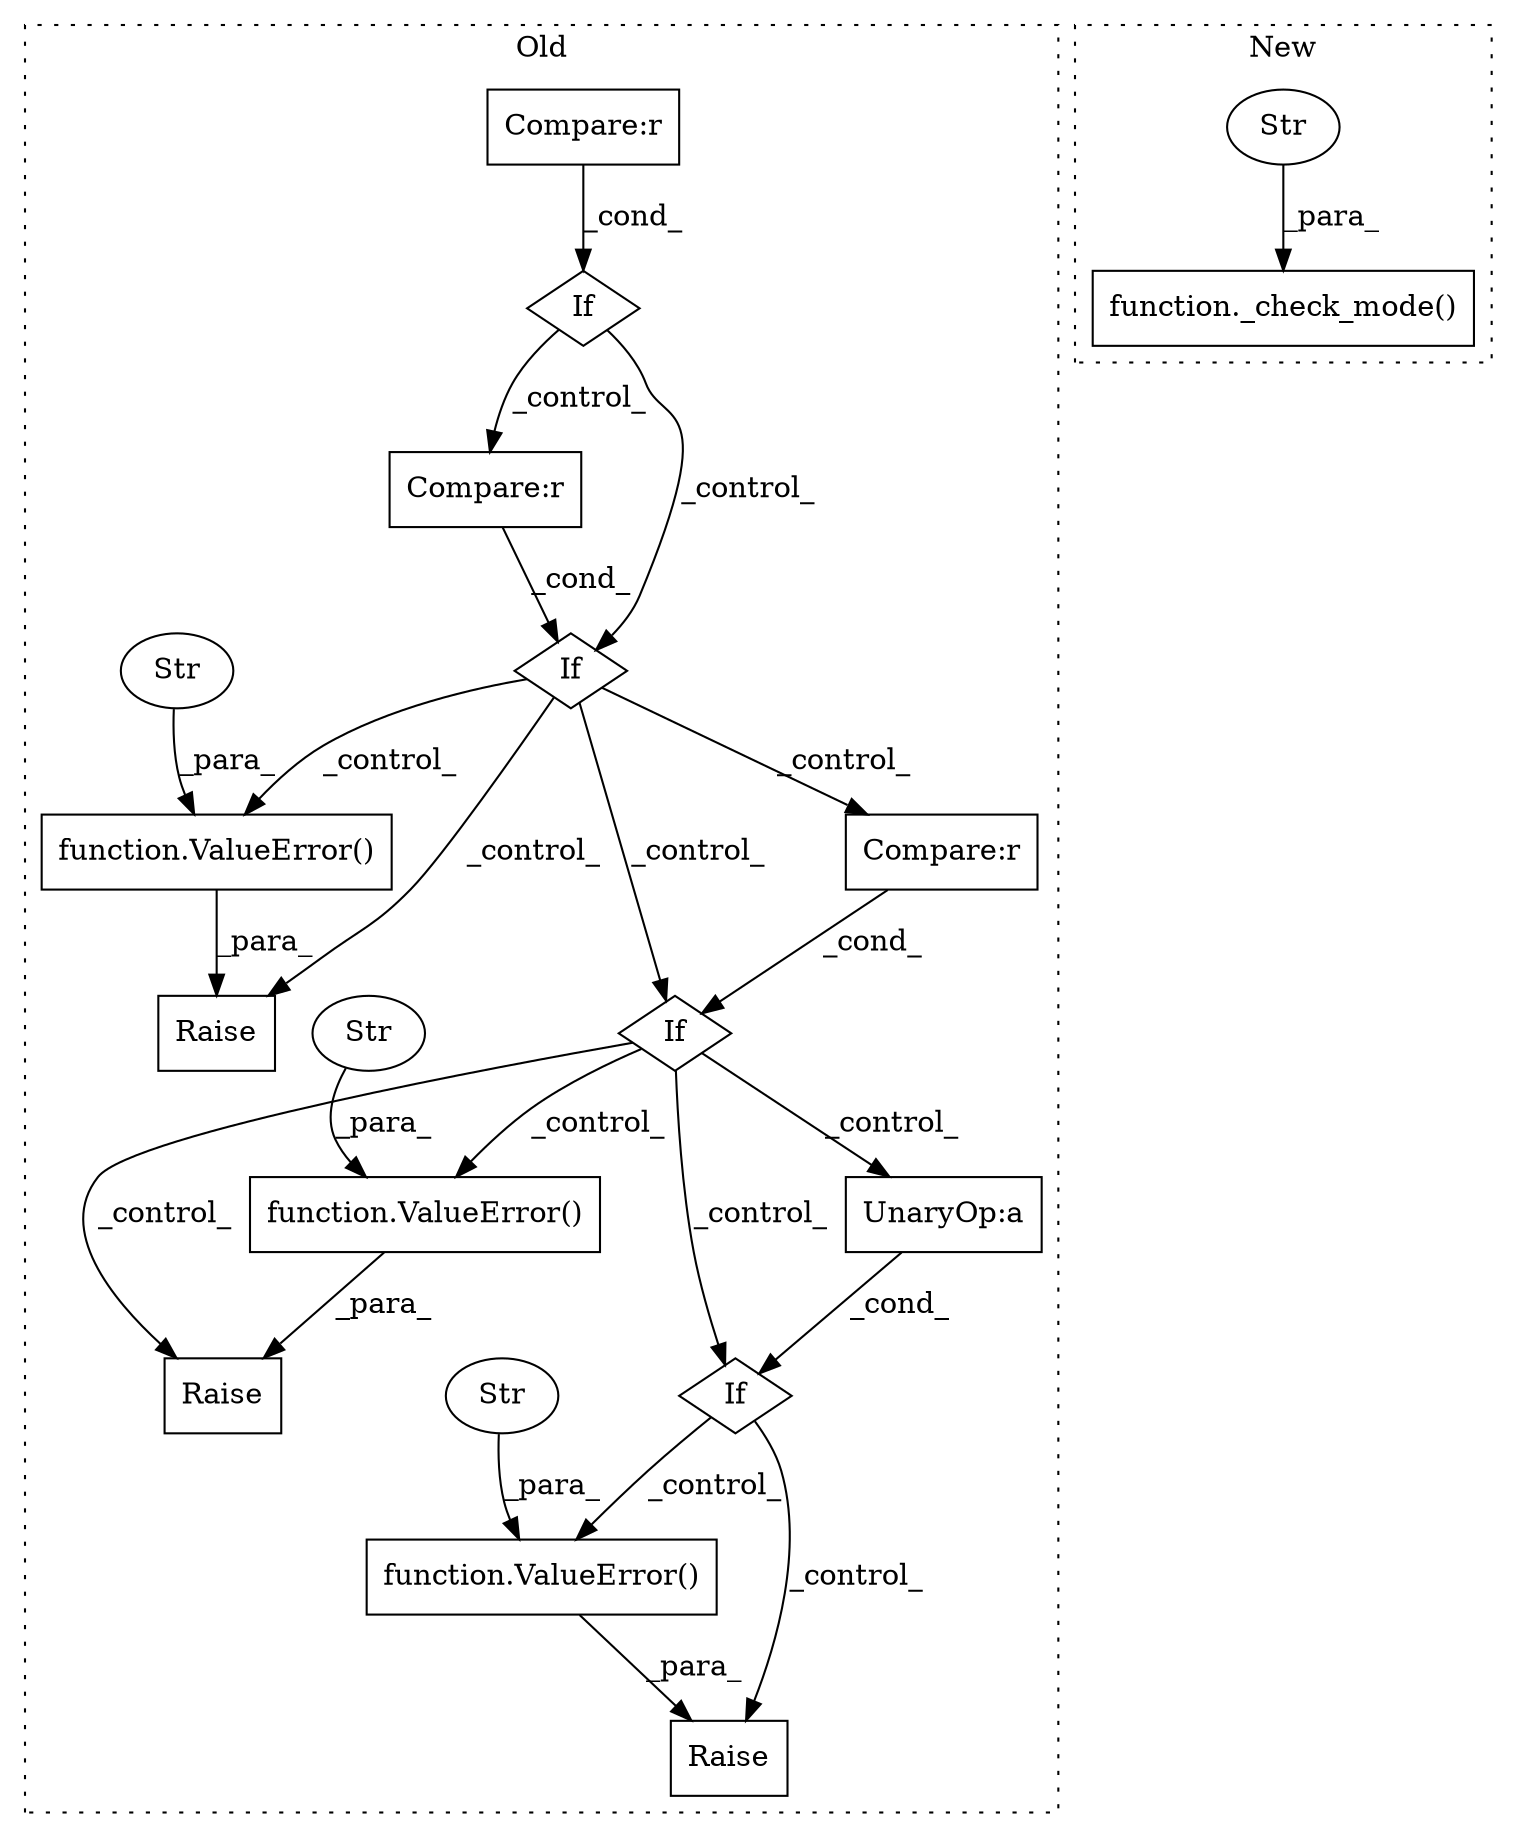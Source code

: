 digraph G {
subgraph cluster0 {
1 [label="function.ValueError()" a="75" s="3709,3768" l="11,1" shape="box"];
3 [label="If" a="96" s="3644" l="3" shape="diamond"];
4 [label="UnaryOp:a" a="61" s="3885" l="27" shape="box"];
5 [label="If" a="96" s="3778" l="3" shape="diamond"];
6 [label="Compare:r" a="40" s="3678" l="23" shape="box"];
7 [label="If" a="96" s="3675" l="3" shape="diamond"];
8 [label="Compare:r" a="40" s="3647" l="18" shape="box"];
9 [label="If" a="96" s="3882" l="3" shape="diamond"];
10 [label="Compare:r" a="40" s="3781" l="23" shape="box"];
11 [label="Str" a="66" s="3720" l="48" shape="ellipse"];
13 [label="Raise" a="91" s="3806" l="6" shape="box"];
14 [label="function.ValueError()" a="75" s="3920,3979" l="11,1" shape="box"];
15 [label="Str" a="66" s="3931" l="48" shape="ellipse"];
16 [label="Raise" a="91" s="3703" l="6" shape="box"];
17 [label="function.ValueError()" a="75" s="3812,3872" l="11,1" shape="box"];
18 [label="Str" a="66" s="3823" l="49" shape="ellipse"];
19 [label="Raise" a="91" s="3914" l="6" shape="box"];
label = "Old";
style="dotted";
}
subgraph cluster1 {
2 [label="function._check_mode()" a="75" s="3292,3331" l="12,1" shape="box"];
12 [label="Str" a="66" s="3316" l="15" shape="ellipse"];
label = "New";
style="dotted";
}
1 -> 16 [label="_para_"];
3 -> 7 [label="_control_"];
3 -> 6 [label="_control_"];
4 -> 9 [label="_cond_"];
5 -> 13 [label="_control_"];
5 -> 9 [label="_control_"];
5 -> 17 [label="_control_"];
5 -> 4 [label="_control_"];
6 -> 7 [label="_cond_"];
7 -> 5 [label="_control_"];
7 -> 16 [label="_control_"];
7 -> 1 [label="_control_"];
7 -> 10 [label="_control_"];
8 -> 3 [label="_cond_"];
9 -> 19 [label="_control_"];
9 -> 14 [label="_control_"];
10 -> 5 [label="_cond_"];
11 -> 1 [label="_para_"];
12 -> 2 [label="_para_"];
14 -> 19 [label="_para_"];
15 -> 14 [label="_para_"];
17 -> 13 [label="_para_"];
18 -> 17 [label="_para_"];
}